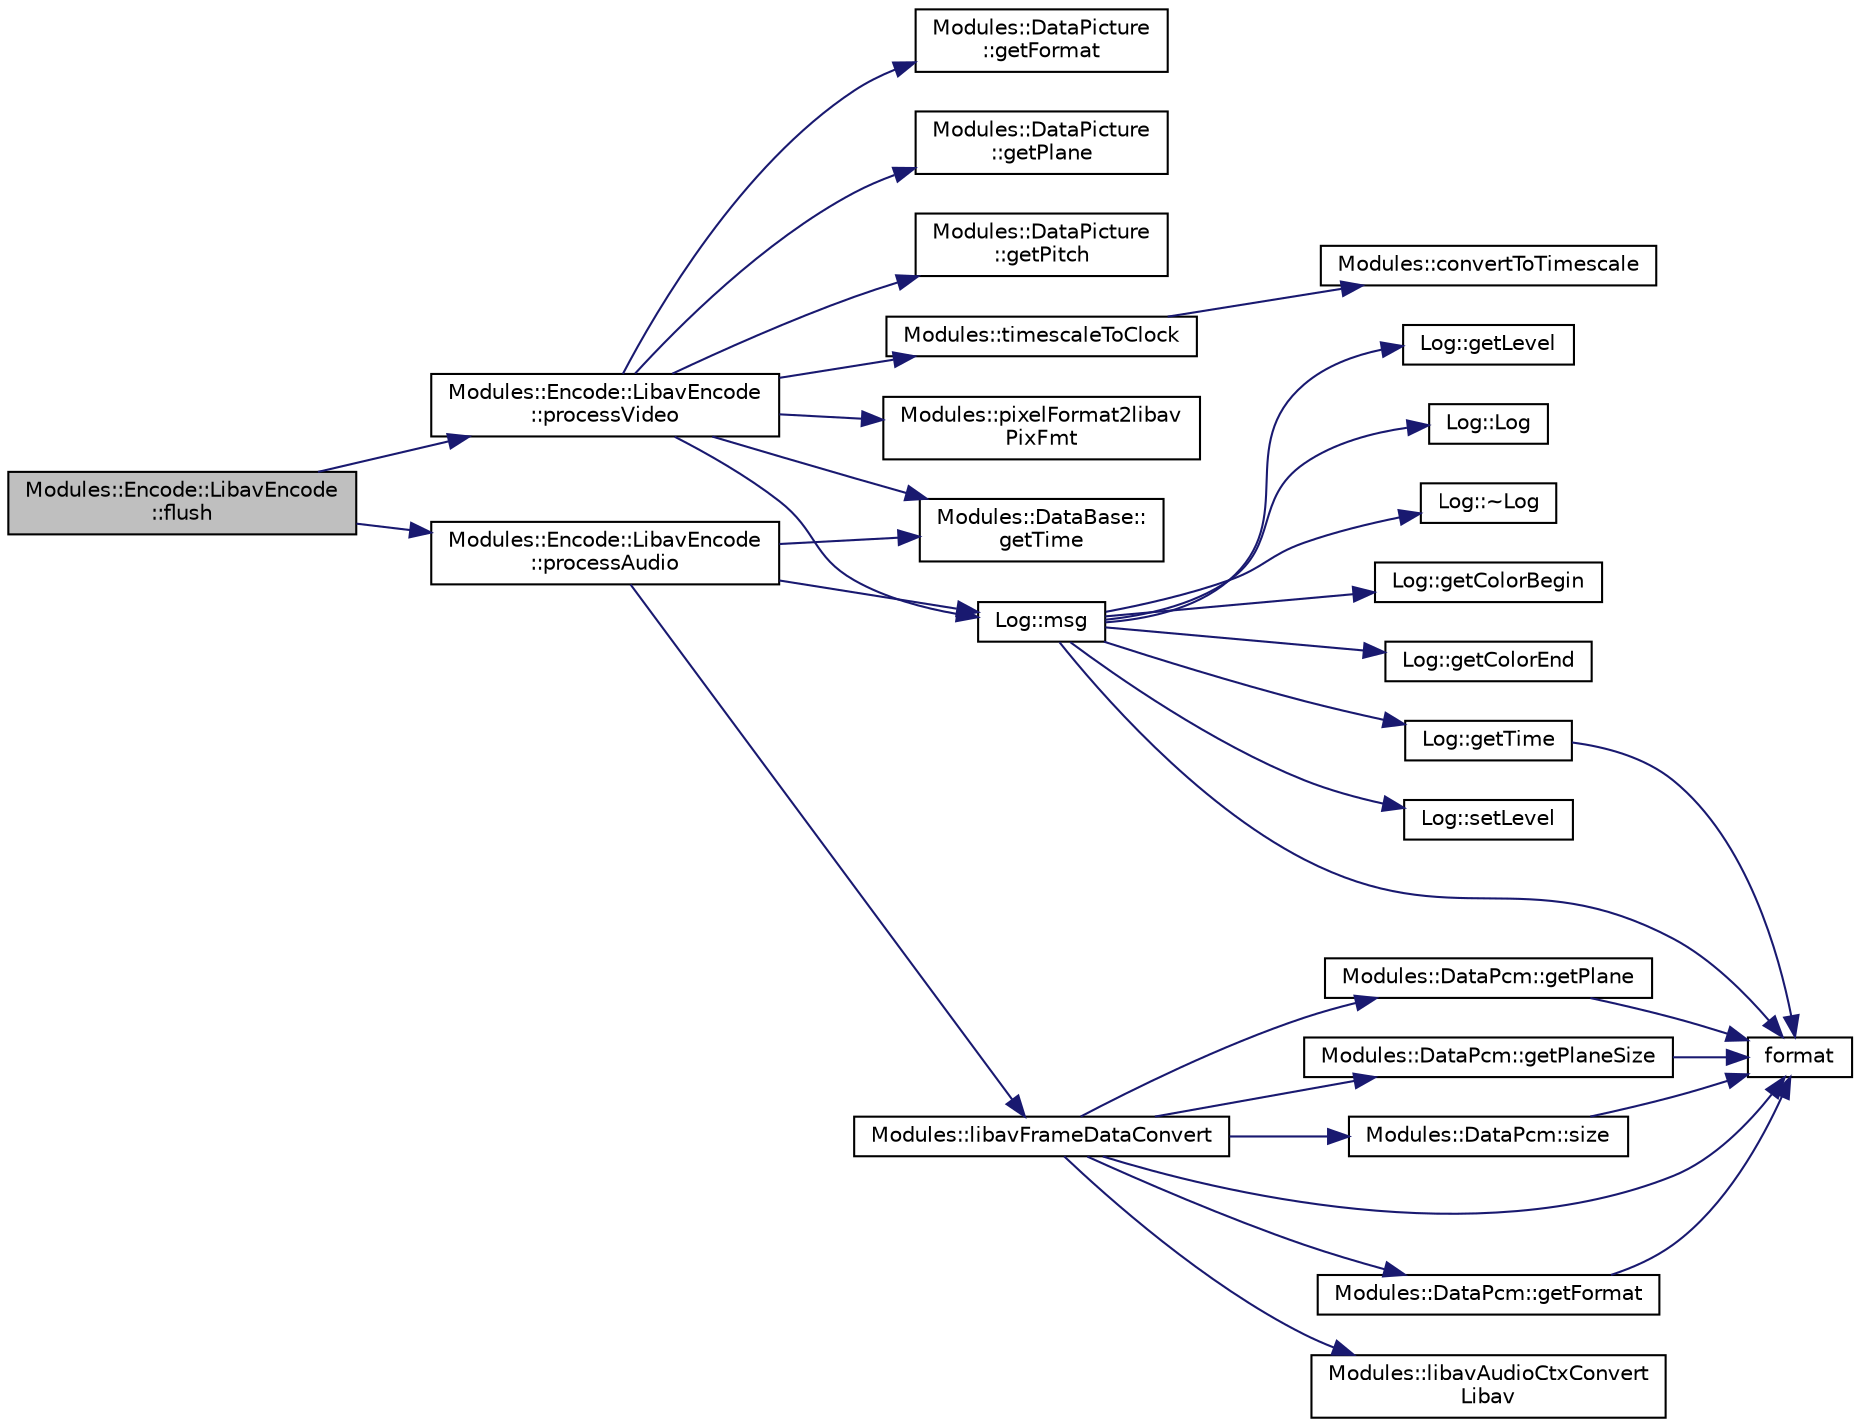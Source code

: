 digraph "Modules::Encode::LibavEncode::flush"
{
 // INTERACTIVE_SVG=YES
  edge [fontname="Helvetica",fontsize="10",labelfontname="Helvetica",labelfontsize="10"];
  node [fontname="Helvetica",fontsize="10",shape=record];
  rankdir="LR";
  Node1 [label="Modules::Encode::LibavEncode\l::flush",height=0.2,width=0.4,color="black", fillcolor="grey75", style="filled", fontcolor="black"];
  Node1 -> Node2 [color="midnightblue",fontsize="10",style="solid",fontname="Helvetica"];
  Node2 [label="Modules::Encode::LibavEncode\l::processVideo",height=0.2,width=0.4,color="black", fillcolor="white", style="filled",URL="$class_modules_1_1_encode_1_1_libav_encode.html#aa403370c2299223e14a266e60bb3c3c8"];
  Node2 -> Node3 [color="midnightblue",fontsize="10",style="solid",fontname="Helvetica"];
  Node3 [label="Modules::pixelFormat2libav\lPixFmt",height=0.2,width=0.4,color="black", fillcolor="white", style="filled",URL="$namespace_modules.html#a042025a863e6d623dbf37aeab1f433c3"];
  Node2 -> Node4 [color="midnightblue",fontsize="10",style="solid",fontname="Helvetica"];
  Node4 [label="Modules::DataPicture\l::getFormat",height=0.2,width=0.4,color="black", fillcolor="white", style="filled",URL="$class_modules_1_1_data_picture.html#a190686aefbdbe4a691158d69de0cbdb1"];
  Node2 -> Node5 [color="midnightblue",fontsize="10",style="solid",fontname="Helvetica"];
  Node5 [label="Modules::DataPicture\l::getPlane",height=0.2,width=0.4,color="black", fillcolor="white", style="filled",URL="$class_modules_1_1_data_picture.html#a35e4a2be7600174659c9d56cac8068bb"];
  Node2 -> Node6 [color="midnightblue",fontsize="10",style="solid",fontname="Helvetica"];
  Node6 [label="Modules::DataPicture\l::getPitch",height=0.2,width=0.4,color="black", fillcolor="white", style="filled",URL="$class_modules_1_1_data_picture.html#abfa3643e4334b204688fed7c40e2f907"];
  Node2 -> Node7 [color="midnightblue",fontsize="10",style="solid",fontname="Helvetica"];
  Node7 [label="Log::msg",height=0.2,width=0.4,color="black", fillcolor="white", style="filled",URL="$class_log.html#a84056ae8f88a105f7b5fa3770f2f15d8"];
  Node7 -> Node8 [color="midnightblue",fontsize="10",style="solid",fontname="Helvetica"];
  Node8 [label="Log::getColorBegin",height=0.2,width=0.4,color="black", fillcolor="white", style="filled",URL="$class_log.html#a00080fae9f969e7c3eff2f40c7211cb3"];
  Node7 -> Node9 [color="midnightblue",fontsize="10",style="solid",fontname="Helvetica"];
  Node9 [label="Log::getTime",height=0.2,width=0.4,color="black", fillcolor="white", style="filled",URL="$class_log.html#a1e8efa09c5b342ba1f9ba6d13811fa14"];
  Node9 -> Node10 [color="midnightblue",fontsize="10",style="solid",fontname="Helvetica"];
  Node10 [label="format",height=0.2,width=0.4,color="black", fillcolor="white", style="filled",URL="$format_8hpp.html#a3aca22086b5c6398b980286ac7dd89ad"];
  Node7 -> Node10 [color="midnightblue",fontsize="10",style="solid",fontname="Helvetica"];
  Node7 -> Node11 [color="midnightblue",fontsize="10",style="solid",fontname="Helvetica"];
  Node11 [label="Log::getColorEnd",height=0.2,width=0.4,color="black", fillcolor="white", style="filled",URL="$class_log.html#a1a3e0507d4f5f0486dc7fa8d98954941"];
  Node7 -> Node12 [color="midnightblue",fontsize="10",style="solid",fontname="Helvetica"];
  Node12 [label="Log::setLevel",height=0.2,width=0.4,color="black", fillcolor="white", style="filled",URL="$class_log.html#a64a94fff24e5ed45a1d627d3709b6e52"];
  Node7 -> Node13 [color="midnightblue",fontsize="10",style="solid",fontname="Helvetica"];
  Node13 [label="Log::getLevel",height=0.2,width=0.4,color="black", fillcolor="white", style="filled",URL="$class_log.html#a8def54b27ed38887e1fd074c2ea18a82"];
  Node7 -> Node14 [color="midnightblue",fontsize="10",style="solid",fontname="Helvetica"];
  Node14 [label="Log::Log",height=0.2,width=0.4,color="black", fillcolor="white", style="filled",URL="$class_log.html#af6071a60aa52b6c1b511f99b4bc1b8fe"];
  Node7 -> Node15 [color="midnightblue",fontsize="10",style="solid",fontname="Helvetica"];
  Node15 [label="Log::~Log",height=0.2,width=0.4,color="black", fillcolor="white", style="filled",URL="$class_log.html#a0fbfda88fbee5027c89f6eb121059360"];
  Node2 -> Node16 [color="midnightblue",fontsize="10",style="solid",fontname="Helvetica"];
  Node16 [label="Modules::timescaleToClock",height=0.2,width=0.4,color="black", fillcolor="white", style="filled",URL="$namespace_modules.html#a74c0641888783a1f3478e578647e7058"];
  Node16 -> Node17 [color="midnightblue",fontsize="10",style="solid",fontname="Helvetica"];
  Node17 [label="Modules::convertToTimescale",height=0.2,width=0.4,color="black", fillcolor="white", style="filled",URL="$namespace_modules.html#ae71b9f7b9d637c5862f04c71a0d65a6e"];
  Node2 -> Node18 [color="midnightblue",fontsize="10",style="solid",fontname="Helvetica"];
  Node18 [label="Modules::DataBase::\lgetTime",height=0.2,width=0.4,color="black", fillcolor="white", style="filled",URL="$class_modules_1_1_data_base.html#ad6fd0319bafa4c3d919ec496399bacc4"];
  Node1 -> Node19 [color="midnightblue",fontsize="10",style="solid",fontname="Helvetica"];
  Node19 [label="Modules::Encode::LibavEncode\l::processAudio",height=0.2,width=0.4,color="black", fillcolor="white", style="filled",URL="$class_modules_1_1_encode_1_1_libav_encode.html#a181e7eaa68fa575d44236e976d094c17"];
  Node19 -> Node20 [color="midnightblue",fontsize="10",style="solid",fontname="Helvetica"];
  Node20 [label="Modules::libavFrameDataConvert",height=0.2,width=0.4,color="black", fillcolor="white", style="filled",URL="$namespace_modules.html#a80c5e4240d6fcb63e8a3f4fcbc7e5380"];
  Node20 -> Node10 [color="midnightblue",fontsize="10",style="solid",fontname="Helvetica"];
  Node20 -> Node21 [color="midnightblue",fontsize="10",style="solid",fontname="Helvetica"];
  Node21 [label="Modules::DataPcm::getFormat",height=0.2,width=0.4,color="black", fillcolor="white", style="filled",URL="$class_modules_1_1_data_pcm.html#a26fe38ffa8a97bbc84c543244e437e5a"];
  Node21 -> Node10 [color="midnightblue",fontsize="10",style="solid",fontname="Helvetica"];
  Node20 -> Node22 [color="midnightblue",fontsize="10",style="solid",fontname="Helvetica"];
  Node22 [label="Modules::libavAudioCtxConvert\lLibav",height=0.2,width=0.4,color="black", fillcolor="white", style="filled",URL="$namespace_modules.html#aaf7532301bc5ce344ec4075dd449bd9d"];
  Node20 -> Node23 [color="midnightblue",fontsize="10",style="solid",fontname="Helvetica"];
  Node23 [label="Modules::DataPcm::getPlane",height=0.2,width=0.4,color="black", fillcolor="white", style="filled",URL="$class_modules_1_1_data_pcm.html#a1ff01a268f5b88ad6345980c2fab8da4"];
  Node23 -> Node10 [color="midnightblue",fontsize="10",style="solid",fontname="Helvetica"];
  Node20 -> Node24 [color="midnightblue",fontsize="10",style="solid",fontname="Helvetica"];
  Node24 [label="Modules::DataPcm::getPlaneSize",height=0.2,width=0.4,color="black", fillcolor="white", style="filled",URL="$class_modules_1_1_data_pcm.html#a11df5bb749621ccab0a5cca93c041deb"];
  Node24 -> Node10 [color="midnightblue",fontsize="10",style="solid",fontname="Helvetica"];
  Node20 -> Node25 [color="midnightblue",fontsize="10",style="solid",fontname="Helvetica"];
  Node25 [label="Modules::DataPcm::size",height=0.2,width=0.4,color="black", fillcolor="white", style="filled",URL="$class_modules_1_1_data_pcm.html#aa905bc711ad95a20667c8535c41a5bd5"];
  Node25 -> Node10 [color="midnightblue",fontsize="10",style="solid",fontname="Helvetica"];
  Node19 -> Node7 [color="midnightblue",fontsize="10",style="solid",fontname="Helvetica"];
  Node19 -> Node18 [color="midnightblue",fontsize="10",style="solid",fontname="Helvetica"];
}
